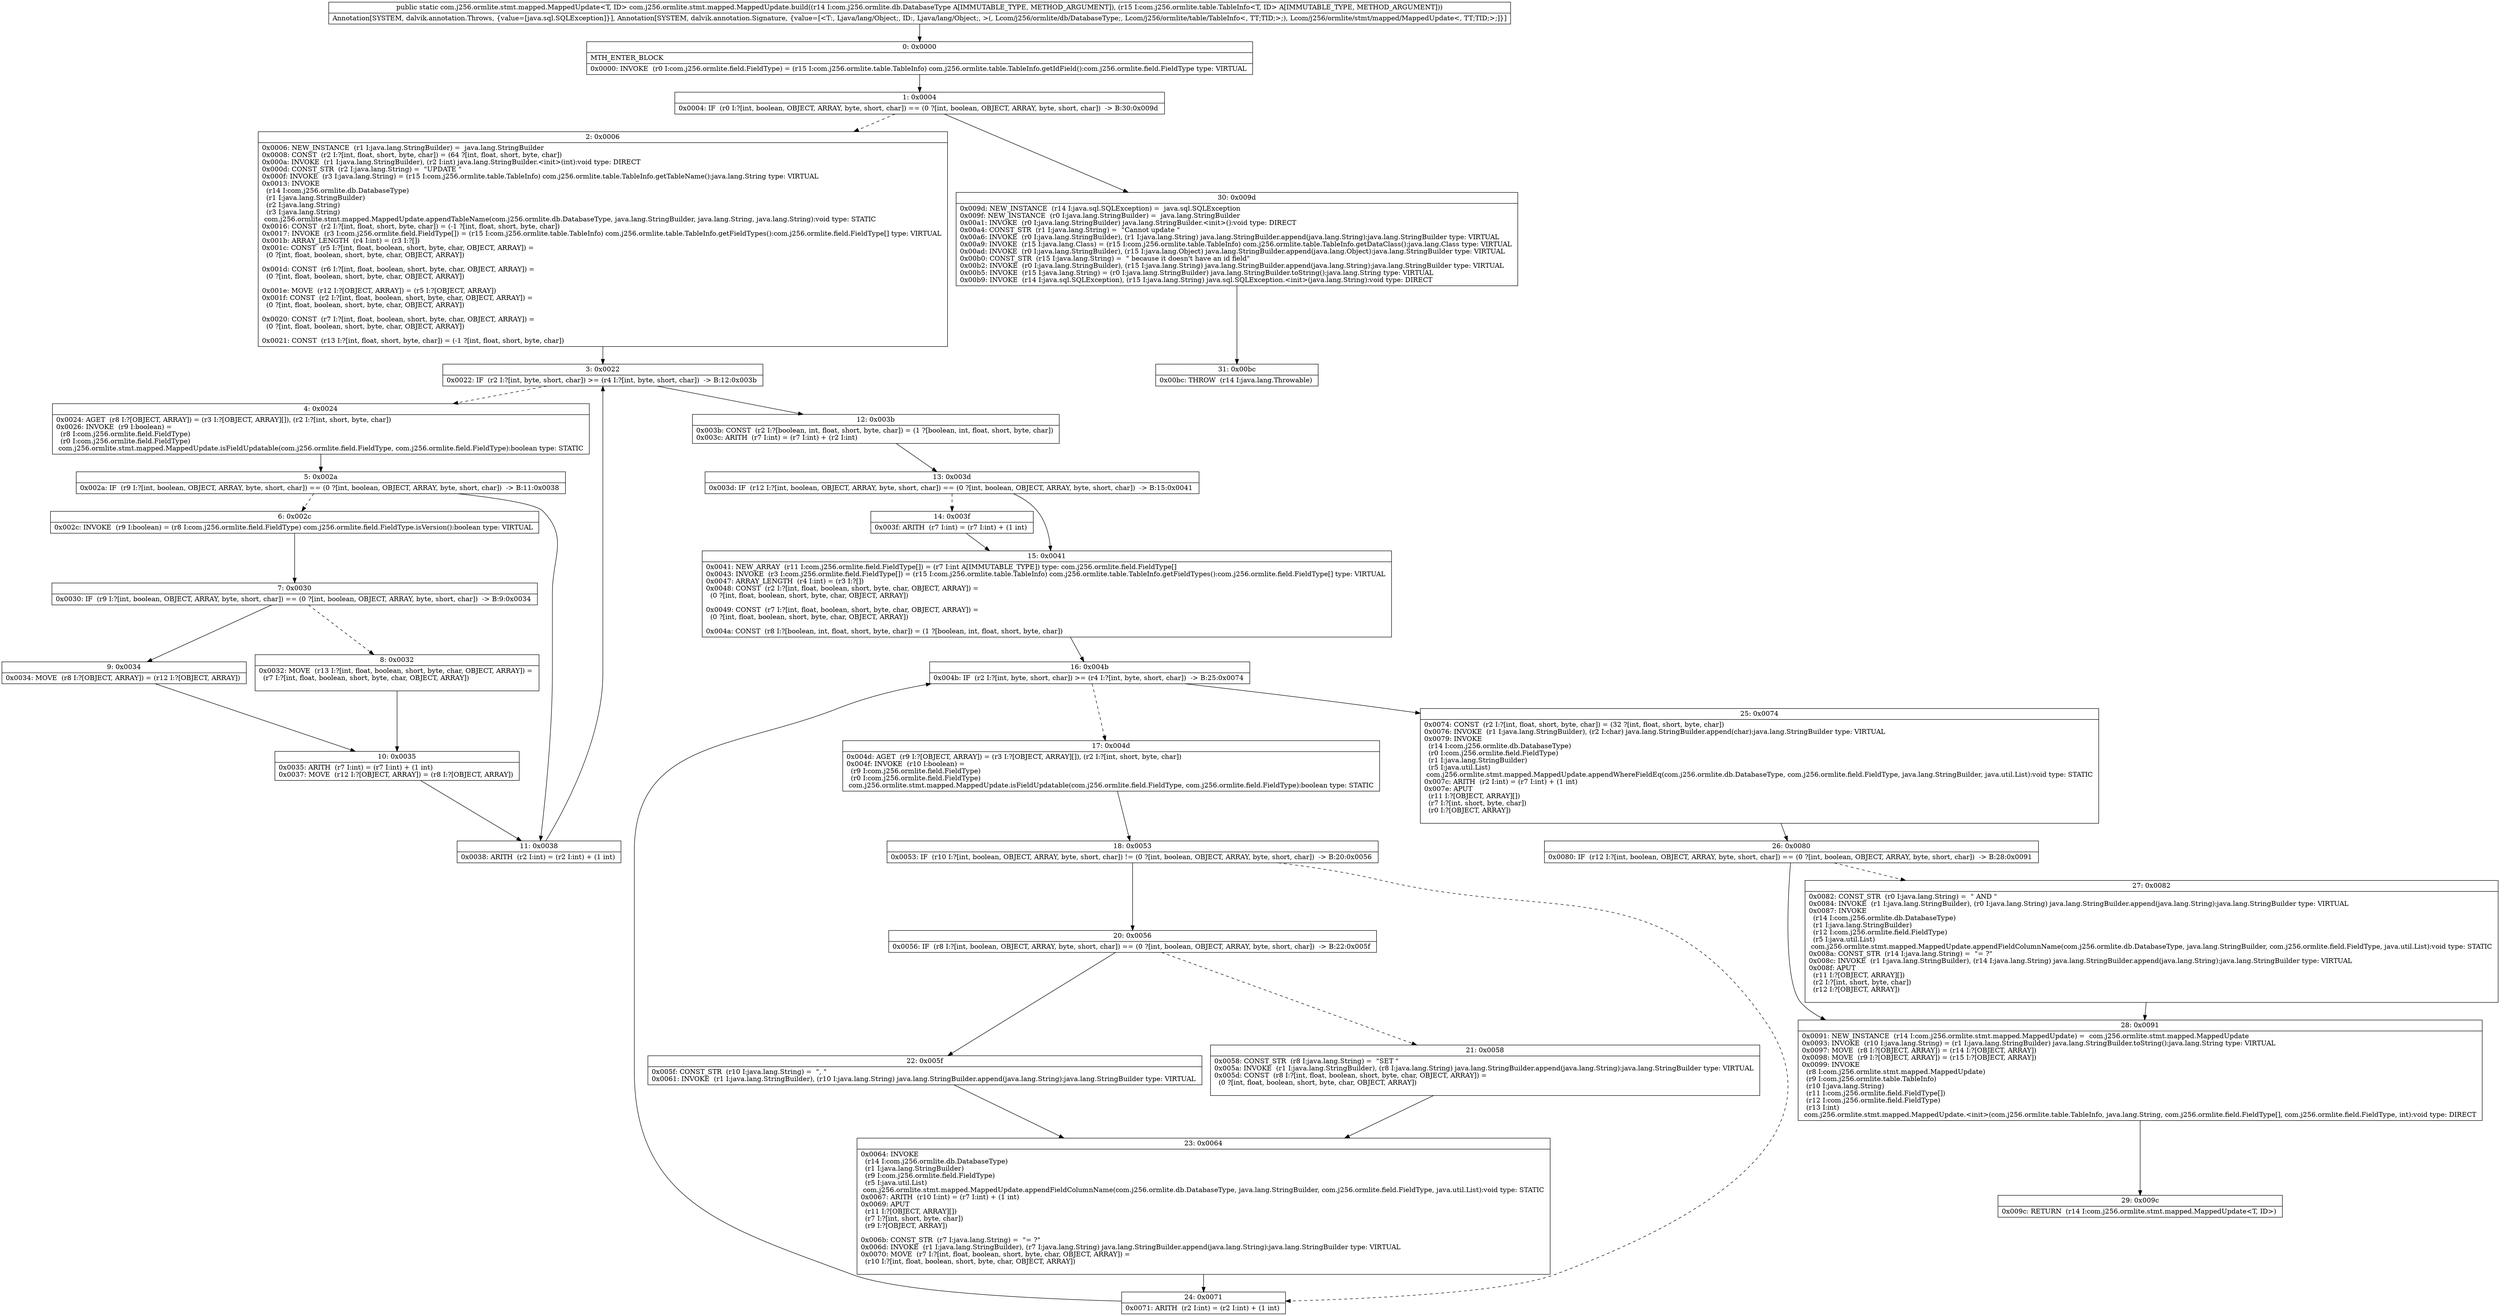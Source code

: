 digraph "CFG forcom.j256.ormlite.stmt.mapped.MappedUpdate.build(Lcom\/j256\/ormlite\/db\/DatabaseType;Lcom\/j256\/ormlite\/table\/TableInfo;)Lcom\/j256\/ormlite\/stmt\/mapped\/MappedUpdate;" {
Node_0 [shape=record,label="{0\:\ 0x0000|MTH_ENTER_BLOCK\l|0x0000: INVOKE  (r0 I:com.j256.ormlite.field.FieldType) = (r15 I:com.j256.ormlite.table.TableInfo) com.j256.ormlite.table.TableInfo.getIdField():com.j256.ormlite.field.FieldType type: VIRTUAL \l}"];
Node_1 [shape=record,label="{1\:\ 0x0004|0x0004: IF  (r0 I:?[int, boolean, OBJECT, ARRAY, byte, short, char]) == (0 ?[int, boolean, OBJECT, ARRAY, byte, short, char])  \-\> B:30:0x009d \l}"];
Node_2 [shape=record,label="{2\:\ 0x0006|0x0006: NEW_INSTANCE  (r1 I:java.lang.StringBuilder) =  java.lang.StringBuilder \l0x0008: CONST  (r2 I:?[int, float, short, byte, char]) = (64 ?[int, float, short, byte, char]) \l0x000a: INVOKE  (r1 I:java.lang.StringBuilder), (r2 I:int) java.lang.StringBuilder.\<init\>(int):void type: DIRECT \l0x000d: CONST_STR  (r2 I:java.lang.String) =  \"UPDATE \" \l0x000f: INVOKE  (r3 I:java.lang.String) = (r15 I:com.j256.ormlite.table.TableInfo) com.j256.ormlite.table.TableInfo.getTableName():java.lang.String type: VIRTUAL \l0x0013: INVOKE  \l  (r14 I:com.j256.ormlite.db.DatabaseType)\l  (r1 I:java.lang.StringBuilder)\l  (r2 I:java.lang.String)\l  (r3 I:java.lang.String)\l com.j256.ormlite.stmt.mapped.MappedUpdate.appendTableName(com.j256.ormlite.db.DatabaseType, java.lang.StringBuilder, java.lang.String, java.lang.String):void type: STATIC \l0x0016: CONST  (r2 I:?[int, float, short, byte, char]) = (\-1 ?[int, float, short, byte, char]) \l0x0017: INVOKE  (r3 I:com.j256.ormlite.field.FieldType[]) = (r15 I:com.j256.ormlite.table.TableInfo) com.j256.ormlite.table.TableInfo.getFieldTypes():com.j256.ormlite.field.FieldType[] type: VIRTUAL \l0x001b: ARRAY_LENGTH  (r4 I:int) = (r3 I:?[]) \l0x001c: CONST  (r5 I:?[int, float, boolean, short, byte, char, OBJECT, ARRAY]) = \l  (0 ?[int, float, boolean, short, byte, char, OBJECT, ARRAY])\l \l0x001d: CONST  (r6 I:?[int, float, boolean, short, byte, char, OBJECT, ARRAY]) = \l  (0 ?[int, float, boolean, short, byte, char, OBJECT, ARRAY])\l \l0x001e: MOVE  (r12 I:?[OBJECT, ARRAY]) = (r5 I:?[OBJECT, ARRAY]) \l0x001f: CONST  (r2 I:?[int, float, boolean, short, byte, char, OBJECT, ARRAY]) = \l  (0 ?[int, float, boolean, short, byte, char, OBJECT, ARRAY])\l \l0x0020: CONST  (r7 I:?[int, float, boolean, short, byte, char, OBJECT, ARRAY]) = \l  (0 ?[int, float, boolean, short, byte, char, OBJECT, ARRAY])\l \l0x0021: CONST  (r13 I:?[int, float, short, byte, char]) = (\-1 ?[int, float, short, byte, char]) \l}"];
Node_3 [shape=record,label="{3\:\ 0x0022|0x0022: IF  (r2 I:?[int, byte, short, char]) \>= (r4 I:?[int, byte, short, char])  \-\> B:12:0x003b \l}"];
Node_4 [shape=record,label="{4\:\ 0x0024|0x0024: AGET  (r8 I:?[OBJECT, ARRAY]) = (r3 I:?[OBJECT, ARRAY][]), (r2 I:?[int, short, byte, char]) \l0x0026: INVOKE  (r9 I:boolean) = \l  (r8 I:com.j256.ormlite.field.FieldType)\l  (r0 I:com.j256.ormlite.field.FieldType)\l com.j256.ormlite.stmt.mapped.MappedUpdate.isFieldUpdatable(com.j256.ormlite.field.FieldType, com.j256.ormlite.field.FieldType):boolean type: STATIC \l}"];
Node_5 [shape=record,label="{5\:\ 0x002a|0x002a: IF  (r9 I:?[int, boolean, OBJECT, ARRAY, byte, short, char]) == (0 ?[int, boolean, OBJECT, ARRAY, byte, short, char])  \-\> B:11:0x0038 \l}"];
Node_6 [shape=record,label="{6\:\ 0x002c|0x002c: INVOKE  (r9 I:boolean) = (r8 I:com.j256.ormlite.field.FieldType) com.j256.ormlite.field.FieldType.isVersion():boolean type: VIRTUAL \l}"];
Node_7 [shape=record,label="{7\:\ 0x0030|0x0030: IF  (r9 I:?[int, boolean, OBJECT, ARRAY, byte, short, char]) == (0 ?[int, boolean, OBJECT, ARRAY, byte, short, char])  \-\> B:9:0x0034 \l}"];
Node_8 [shape=record,label="{8\:\ 0x0032|0x0032: MOVE  (r13 I:?[int, float, boolean, short, byte, char, OBJECT, ARRAY]) = \l  (r7 I:?[int, float, boolean, short, byte, char, OBJECT, ARRAY])\l \l}"];
Node_9 [shape=record,label="{9\:\ 0x0034|0x0034: MOVE  (r8 I:?[OBJECT, ARRAY]) = (r12 I:?[OBJECT, ARRAY]) \l}"];
Node_10 [shape=record,label="{10\:\ 0x0035|0x0035: ARITH  (r7 I:int) = (r7 I:int) + (1 int) \l0x0037: MOVE  (r12 I:?[OBJECT, ARRAY]) = (r8 I:?[OBJECT, ARRAY]) \l}"];
Node_11 [shape=record,label="{11\:\ 0x0038|0x0038: ARITH  (r2 I:int) = (r2 I:int) + (1 int) \l}"];
Node_12 [shape=record,label="{12\:\ 0x003b|0x003b: CONST  (r2 I:?[boolean, int, float, short, byte, char]) = (1 ?[boolean, int, float, short, byte, char]) \l0x003c: ARITH  (r7 I:int) = (r7 I:int) + (r2 I:int) \l}"];
Node_13 [shape=record,label="{13\:\ 0x003d|0x003d: IF  (r12 I:?[int, boolean, OBJECT, ARRAY, byte, short, char]) == (0 ?[int, boolean, OBJECT, ARRAY, byte, short, char])  \-\> B:15:0x0041 \l}"];
Node_14 [shape=record,label="{14\:\ 0x003f|0x003f: ARITH  (r7 I:int) = (r7 I:int) + (1 int) \l}"];
Node_15 [shape=record,label="{15\:\ 0x0041|0x0041: NEW_ARRAY  (r11 I:com.j256.ormlite.field.FieldType[]) = (r7 I:int A[IMMUTABLE_TYPE]) type: com.j256.ormlite.field.FieldType[] \l0x0043: INVOKE  (r3 I:com.j256.ormlite.field.FieldType[]) = (r15 I:com.j256.ormlite.table.TableInfo) com.j256.ormlite.table.TableInfo.getFieldTypes():com.j256.ormlite.field.FieldType[] type: VIRTUAL \l0x0047: ARRAY_LENGTH  (r4 I:int) = (r3 I:?[]) \l0x0048: CONST  (r2 I:?[int, float, boolean, short, byte, char, OBJECT, ARRAY]) = \l  (0 ?[int, float, boolean, short, byte, char, OBJECT, ARRAY])\l \l0x0049: CONST  (r7 I:?[int, float, boolean, short, byte, char, OBJECT, ARRAY]) = \l  (0 ?[int, float, boolean, short, byte, char, OBJECT, ARRAY])\l \l0x004a: CONST  (r8 I:?[boolean, int, float, short, byte, char]) = (1 ?[boolean, int, float, short, byte, char]) \l}"];
Node_16 [shape=record,label="{16\:\ 0x004b|0x004b: IF  (r2 I:?[int, byte, short, char]) \>= (r4 I:?[int, byte, short, char])  \-\> B:25:0x0074 \l}"];
Node_17 [shape=record,label="{17\:\ 0x004d|0x004d: AGET  (r9 I:?[OBJECT, ARRAY]) = (r3 I:?[OBJECT, ARRAY][]), (r2 I:?[int, short, byte, char]) \l0x004f: INVOKE  (r10 I:boolean) = \l  (r9 I:com.j256.ormlite.field.FieldType)\l  (r0 I:com.j256.ormlite.field.FieldType)\l com.j256.ormlite.stmt.mapped.MappedUpdate.isFieldUpdatable(com.j256.ormlite.field.FieldType, com.j256.ormlite.field.FieldType):boolean type: STATIC \l}"];
Node_18 [shape=record,label="{18\:\ 0x0053|0x0053: IF  (r10 I:?[int, boolean, OBJECT, ARRAY, byte, short, char]) != (0 ?[int, boolean, OBJECT, ARRAY, byte, short, char])  \-\> B:20:0x0056 \l}"];
Node_20 [shape=record,label="{20\:\ 0x0056|0x0056: IF  (r8 I:?[int, boolean, OBJECT, ARRAY, byte, short, char]) == (0 ?[int, boolean, OBJECT, ARRAY, byte, short, char])  \-\> B:22:0x005f \l}"];
Node_21 [shape=record,label="{21\:\ 0x0058|0x0058: CONST_STR  (r8 I:java.lang.String) =  \"SET \" \l0x005a: INVOKE  (r1 I:java.lang.StringBuilder), (r8 I:java.lang.String) java.lang.StringBuilder.append(java.lang.String):java.lang.StringBuilder type: VIRTUAL \l0x005d: CONST  (r8 I:?[int, float, boolean, short, byte, char, OBJECT, ARRAY]) = \l  (0 ?[int, float, boolean, short, byte, char, OBJECT, ARRAY])\l \l}"];
Node_22 [shape=record,label="{22\:\ 0x005f|0x005f: CONST_STR  (r10 I:java.lang.String) =  \", \" \l0x0061: INVOKE  (r1 I:java.lang.StringBuilder), (r10 I:java.lang.String) java.lang.StringBuilder.append(java.lang.String):java.lang.StringBuilder type: VIRTUAL \l}"];
Node_23 [shape=record,label="{23\:\ 0x0064|0x0064: INVOKE  \l  (r14 I:com.j256.ormlite.db.DatabaseType)\l  (r1 I:java.lang.StringBuilder)\l  (r9 I:com.j256.ormlite.field.FieldType)\l  (r5 I:java.util.List)\l com.j256.ormlite.stmt.mapped.MappedUpdate.appendFieldColumnName(com.j256.ormlite.db.DatabaseType, java.lang.StringBuilder, com.j256.ormlite.field.FieldType, java.util.List):void type: STATIC \l0x0067: ARITH  (r10 I:int) = (r7 I:int) + (1 int) \l0x0069: APUT  \l  (r11 I:?[OBJECT, ARRAY][])\l  (r7 I:?[int, short, byte, char])\l  (r9 I:?[OBJECT, ARRAY])\l \l0x006b: CONST_STR  (r7 I:java.lang.String) =  \"= ?\" \l0x006d: INVOKE  (r1 I:java.lang.StringBuilder), (r7 I:java.lang.String) java.lang.StringBuilder.append(java.lang.String):java.lang.StringBuilder type: VIRTUAL \l0x0070: MOVE  (r7 I:?[int, float, boolean, short, byte, char, OBJECT, ARRAY]) = \l  (r10 I:?[int, float, boolean, short, byte, char, OBJECT, ARRAY])\l \l}"];
Node_24 [shape=record,label="{24\:\ 0x0071|0x0071: ARITH  (r2 I:int) = (r2 I:int) + (1 int) \l}"];
Node_25 [shape=record,label="{25\:\ 0x0074|0x0074: CONST  (r2 I:?[int, float, short, byte, char]) = (32 ?[int, float, short, byte, char]) \l0x0076: INVOKE  (r1 I:java.lang.StringBuilder), (r2 I:char) java.lang.StringBuilder.append(char):java.lang.StringBuilder type: VIRTUAL \l0x0079: INVOKE  \l  (r14 I:com.j256.ormlite.db.DatabaseType)\l  (r0 I:com.j256.ormlite.field.FieldType)\l  (r1 I:java.lang.StringBuilder)\l  (r5 I:java.util.List)\l com.j256.ormlite.stmt.mapped.MappedUpdate.appendWhereFieldEq(com.j256.ormlite.db.DatabaseType, com.j256.ormlite.field.FieldType, java.lang.StringBuilder, java.util.List):void type: STATIC \l0x007c: ARITH  (r2 I:int) = (r7 I:int) + (1 int) \l0x007e: APUT  \l  (r11 I:?[OBJECT, ARRAY][])\l  (r7 I:?[int, short, byte, char])\l  (r0 I:?[OBJECT, ARRAY])\l \l}"];
Node_26 [shape=record,label="{26\:\ 0x0080|0x0080: IF  (r12 I:?[int, boolean, OBJECT, ARRAY, byte, short, char]) == (0 ?[int, boolean, OBJECT, ARRAY, byte, short, char])  \-\> B:28:0x0091 \l}"];
Node_27 [shape=record,label="{27\:\ 0x0082|0x0082: CONST_STR  (r0 I:java.lang.String) =  \" AND \" \l0x0084: INVOKE  (r1 I:java.lang.StringBuilder), (r0 I:java.lang.String) java.lang.StringBuilder.append(java.lang.String):java.lang.StringBuilder type: VIRTUAL \l0x0087: INVOKE  \l  (r14 I:com.j256.ormlite.db.DatabaseType)\l  (r1 I:java.lang.StringBuilder)\l  (r12 I:com.j256.ormlite.field.FieldType)\l  (r5 I:java.util.List)\l com.j256.ormlite.stmt.mapped.MappedUpdate.appendFieldColumnName(com.j256.ormlite.db.DatabaseType, java.lang.StringBuilder, com.j256.ormlite.field.FieldType, java.util.List):void type: STATIC \l0x008a: CONST_STR  (r14 I:java.lang.String) =  \"= ?\" \l0x008c: INVOKE  (r1 I:java.lang.StringBuilder), (r14 I:java.lang.String) java.lang.StringBuilder.append(java.lang.String):java.lang.StringBuilder type: VIRTUAL \l0x008f: APUT  \l  (r11 I:?[OBJECT, ARRAY][])\l  (r2 I:?[int, short, byte, char])\l  (r12 I:?[OBJECT, ARRAY])\l \l}"];
Node_28 [shape=record,label="{28\:\ 0x0091|0x0091: NEW_INSTANCE  (r14 I:com.j256.ormlite.stmt.mapped.MappedUpdate) =  com.j256.ormlite.stmt.mapped.MappedUpdate \l0x0093: INVOKE  (r10 I:java.lang.String) = (r1 I:java.lang.StringBuilder) java.lang.StringBuilder.toString():java.lang.String type: VIRTUAL \l0x0097: MOVE  (r8 I:?[OBJECT, ARRAY]) = (r14 I:?[OBJECT, ARRAY]) \l0x0098: MOVE  (r9 I:?[OBJECT, ARRAY]) = (r15 I:?[OBJECT, ARRAY]) \l0x0099: INVOKE  \l  (r8 I:com.j256.ormlite.stmt.mapped.MappedUpdate)\l  (r9 I:com.j256.ormlite.table.TableInfo)\l  (r10 I:java.lang.String)\l  (r11 I:com.j256.ormlite.field.FieldType[])\l  (r12 I:com.j256.ormlite.field.FieldType)\l  (r13 I:int)\l com.j256.ormlite.stmt.mapped.MappedUpdate.\<init\>(com.j256.ormlite.table.TableInfo, java.lang.String, com.j256.ormlite.field.FieldType[], com.j256.ormlite.field.FieldType, int):void type: DIRECT \l}"];
Node_29 [shape=record,label="{29\:\ 0x009c|0x009c: RETURN  (r14 I:com.j256.ormlite.stmt.mapped.MappedUpdate\<T, ID\>) \l}"];
Node_30 [shape=record,label="{30\:\ 0x009d|0x009d: NEW_INSTANCE  (r14 I:java.sql.SQLException) =  java.sql.SQLException \l0x009f: NEW_INSTANCE  (r0 I:java.lang.StringBuilder) =  java.lang.StringBuilder \l0x00a1: INVOKE  (r0 I:java.lang.StringBuilder) java.lang.StringBuilder.\<init\>():void type: DIRECT \l0x00a4: CONST_STR  (r1 I:java.lang.String) =  \"Cannot update \" \l0x00a6: INVOKE  (r0 I:java.lang.StringBuilder), (r1 I:java.lang.String) java.lang.StringBuilder.append(java.lang.String):java.lang.StringBuilder type: VIRTUAL \l0x00a9: INVOKE  (r15 I:java.lang.Class) = (r15 I:com.j256.ormlite.table.TableInfo) com.j256.ormlite.table.TableInfo.getDataClass():java.lang.Class type: VIRTUAL \l0x00ad: INVOKE  (r0 I:java.lang.StringBuilder), (r15 I:java.lang.Object) java.lang.StringBuilder.append(java.lang.Object):java.lang.StringBuilder type: VIRTUAL \l0x00b0: CONST_STR  (r15 I:java.lang.String) =  \" because it doesn't have an id field\" \l0x00b2: INVOKE  (r0 I:java.lang.StringBuilder), (r15 I:java.lang.String) java.lang.StringBuilder.append(java.lang.String):java.lang.StringBuilder type: VIRTUAL \l0x00b5: INVOKE  (r15 I:java.lang.String) = (r0 I:java.lang.StringBuilder) java.lang.StringBuilder.toString():java.lang.String type: VIRTUAL \l0x00b9: INVOKE  (r14 I:java.sql.SQLException), (r15 I:java.lang.String) java.sql.SQLException.\<init\>(java.lang.String):void type: DIRECT \l}"];
Node_31 [shape=record,label="{31\:\ 0x00bc|0x00bc: THROW  (r14 I:java.lang.Throwable) \l}"];
MethodNode[shape=record,label="{public static com.j256.ormlite.stmt.mapped.MappedUpdate\<T, ID\> com.j256.ormlite.stmt.mapped.MappedUpdate.build((r14 I:com.j256.ormlite.db.DatabaseType A[IMMUTABLE_TYPE, METHOD_ARGUMENT]), (r15 I:com.j256.ormlite.table.TableInfo\<T, ID\> A[IMMUTABLE_TYPE, METHOD_ARGUMENT]))  | Annotation[SYSTEM, dalvik.annotation.Throws, \{value=[java.sql.SQLException]\}], Annotation[SYSTEM, dalvik.annotation.Signature, \{value=[\<T:, Ljava\/lang\/Object;, ID:, Ljava\/lang\/Object;, \>(, Lcom\/j256\/ormlite\/db\/DatabaseType;, Lcom\/j256\/ormlite\/table\/TableInfo\<, TT;TID;\>;), Lcom\/j256\/ormlite\/stmt\/mapped\/MappedUpdate\<, TT;TID;\>;]\}]\l}"];
MethodNode -> Node_0;
Node_0 -> Node_1;
Node_1 -> Node_2[style=dashed];
Node_1 -> Node_30;
Node_2 -> Node_3;
Node_3 -> Node_4[style=dashed];
Node_3 -> Node_12;
Node_4 -> Node_5;
Node_5 -> Node_6[style=dashed];
Node_5 -> Node_11;
Node_6 -> Node_7;
Node_7 -> Node_8[style=dashed];
Node_7 -> Node_9;
Node_8 -> Node_10;
Node_9 -> Node_10;
Node_10 -> Node_11;
Node_11 -> Node_3;
Node_12 -> Node_13;
Node_13 -> Node_14[style=dashed];
Node_13 -> Node_15;
Node_14 -> Node_15;
Node_15 -> Node_16;
Node_16 -> Node_17[style=dashed];
Node_16 -> Node_25;
Node_17 -> Node_18;
Node_18 -> Node_20;
Node_18 -> Node_24[style=dashed];
Node_20 -> Node_21[style=dashed];
Node_20 -> Node_22;
Node_21 -> Node_23;
Node_22 -> Node_23;
Node_23 -> Node_24;
Node_24 -> Node_16;
Node_25 -> Node_26;
Node_26 -> Node_27[style=dashed];
Node_26 -> Node_28;
Node_27 -> Node_28;
Node_28 -> Node_29;
Node_30 -> Node_31;
}

